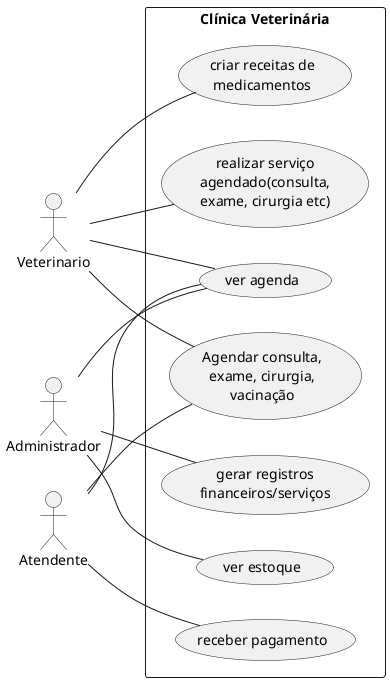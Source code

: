 @startuml
' Define a direção do layout da esquerda para a direita
left to right direction


actor Veterinario
actor Administrador
actor Atendente


rectangle "Clínica Veterinária" {
  usecase UC1 as "Agendar consulta,
  exame, cirurgia,
  vacinação"
  usecase UC2 as "realizar serviço
  agendado(consulta,
  exame, cirurgia etc)"
  usecase UC3 as "ver estoque"
  usecase UC4 as "ver agenda"
  usecase UC5 as "criar receitas de
  medicamentos"
  usecase UC6 as "gerar registros
  financeiros/serviços"
  usecase UC7 as "receber pagamento"
}

'  atores e os casos de uso
Veterinario -- UC1
Veterinario -- UC2
Veterinario -- UC4
Veterinario -- UC5

Administrador -- UC3
Administrador -- UC4
Administrador -- UC6

Atendente -- UC1
Atendente -- UC4
Atendente -- UC7

@enduml
